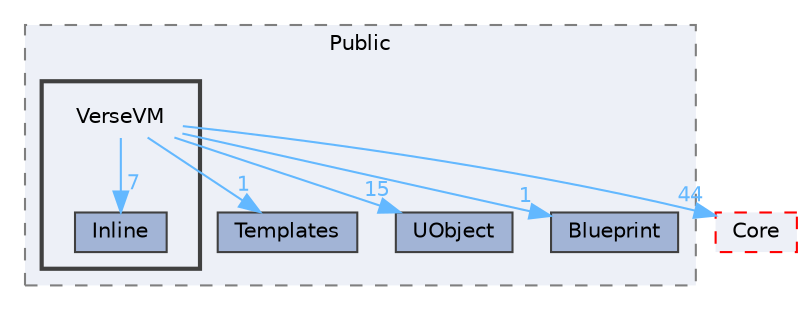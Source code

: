 digraph "VerseVM"
{
 // INTERACTIVE_SVG=YES
 // LATEX_PDF_SIZE
  bgcolor="transparent";
  edge [fontname=Helvetica,fontsize=10,labelfontname=Helvetica,labelfontsize=10];
  node [fontname=Helvetica,fontsize=10,shape=box,height=0.2,width=0.4];
  compound=true
  subgraph clusterdir_d202bf4e5fb27d15ff316e07c12c4ca6 {
    graph [ bgcolor="#edf0f7", pencolor="grey50", label="Public", fontname=Helvetica,fontsize=10 style="filled,dashed", URL="dir_d202bf4e5fb27d15ff316e07c12c4ca6.html",tooltip=""]
  dir_2a4ec17139009d04592d37300dc9d43d [label="Templates", fillcolor="#a2b4d6", color="grey25", style="filled", URL="dir_2a4ec17139009d04592d37300dc9d43d.html",tooltip=""];
  dir_ec27b519b3809192a49df3b925bdab7c [label="UObject", fillcolor="#a2b4d6", color="grey25", style="filled", URL="dir_ec27b519b3809192a49df3b925bdab7c.html",tooltip=""];
  dir_4d3d8143c5b6ad29612cb9df60b1b79b [label="Blueprint", fillcolor="#a2b4d6", color="grey25", style="filled", URL="dir_4d3d8143c5b6ad29612cb9df60b1b79b.html",tooltip=""];
  subgraph clusterdir_b0a5315e47d3716090c522661b81312c {
    graph [ bgcolor="#edf0f7", pencolor="grey25", label="", fontname=Helvetica,fontsize=10 style="filled,bold", URL="dir_b0a5315e47d3716090c522661b81312c.html",tooltip=""]
    dir_b0a5315e47d3716090c522661b81312c [shape=plaintext, label="VerseVM"];
  dir_d13f2919274beccb73f839cfd4165005 [label="Inline", fillcolor="#a2b4d6", color="grey25", style="filled", URL="dir_d13f2919274beccb73f839cfd4165005.html",tooltip=""];
  }
  }
  dir_0e6cddcc9caa1238c7f3774224afaa45 [label="Core", fillcolor="#edf0f7", color="red", style="filled,dashed", URL="dir_0e6cddcc9caa1238c7f3774224afaa45.html",tooltip=""];
  dir_b0a5315e47d3716090c522661b81312c->dir_0e6cddcc9caa1238c7f3774224afaa45 [headlabel="44", labeldistance=1.5 headhref="dir_001248_000266.html" href="dir_001248_000266.html" color="steelblue1" fontcolor="steelblue1"];
  dir_b0a5315e47d3716090c522661b81312c->dir_2a4ec17139009d04592d37300dc9d43d [headlabel="1", labeldistance=1.5 headhref="dir_001248_001177.html" href="dir_001248_001177.html" color="steelblue1" fontcolor="steelblue1"];
  dir_b0a5315e47d3716090c522661b81312c->dir_4d3d8143c5b6ad29612cb9df60b1b79b [headlabel="1", labeldistance=1.5 headhref="dir_001248_000101.html" href="dir_001248_000101.html" color="steelblue1" fontcolor="steelblue1"];
  dir_b0a5315e47d3716090c522661b81312c->dir_d13f2919274beccb73f839cfd4165005 [headlabel="7", labeldistance=1.5 headhref="dir_001248_000489.html" href="dir_001248_000489.html" color="steelblue1" fontcolor="steelblue1"];
  dir_b0a5315e47d3716090c522661b81312c->dir_ec27b519b3809192a49df3b925bdab7c [headlabel="15", labeldistance=1.5 headhref="dir_001248_001229.html" href="dir_001248_001229.html" color="steelblue1" fontcolor="steelblue1"];
}
